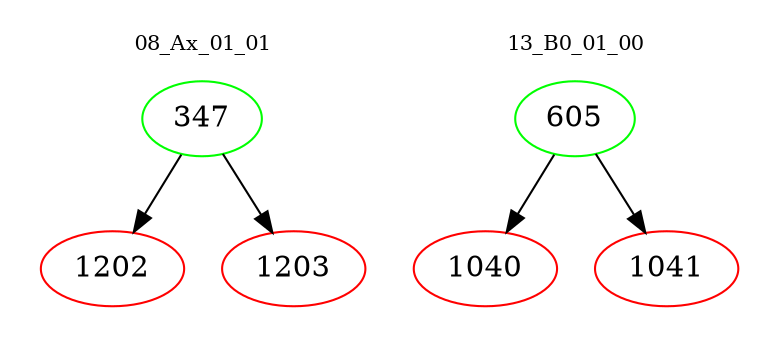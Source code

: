 digraph{
subgraph cluster_0 {
color = white
label = "08_Ax_01_01";
fontsize=10;
T0_347 [label="347", color="green"]
T0_347 -> T0_1202 [color="black"]
T0_1202 [label="1202", color="red"]
T0_347 -> T0_1203 [color="black"]
T0_1203 [label="1203", color="red"]
}
subgraph cluster_1 {
color = white
label = "13_B0_01_00";
fontsize=10;
T1_605 [label="605", color="green"]
T1_605 -> T1_1040 [color="black"]
T1_1040 [label="1040", color="red"]
T1_605 -> T1_1041 [color="black"]
T1_1041 [label="1041", color="red"]
}
}
